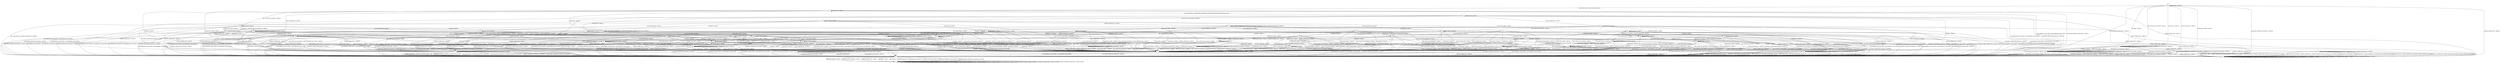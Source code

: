 digraph h10 {
s0 [label="s0"];
s1 [label="s1"];
s2 [label="s2"];
s6 [label="s6"];
s13 [label="s13"];
s41 [label="s41"];
s3 [label="s3"];
s4 [label="s4"];
s7 [label="s7"];
s8 [label="s8"];
s9 [label="s9"];
s20 [label="s20"];
s30 [label="s30"];
s5 [label="s5"];
s10 [label="s10"];
s14 [label="s14"];
s21 [label="s21"];
s25 [label="s25"];
s26 [label="s26"];
s29 [label="s29"];
s34 [label="s34"];
s11 [label="s11"];
s15 [label="s15"];
s22 [label="s22"];
s28 [label="s28"];
s31 [label="s31"];
s32 [label="s32"];
s37 [label="s37"];
s39 [label="s39"];
s53 [label="s53"];
s12 [label="s12"];
s16 [label="s16"];
s17 [label="s17"];
s23 [label="s23"];
s24 [label="s24"];
s27 [label="s27"];
s35 [label="s35"];
s36 [label="s36"];
s38 [label="s38"];
s42 [label="s42"];
s44 [label="s44"];
s46 [label="s46"];
s51 [label="s51"];
s18 [label="s18"];
s33 [label="s33"];
s40 [label="s40"];
s43 [label="s43"];
s45 [label="s45"];
s47 [label="s47"];
s48 [label="s48"];
s49 [label="s49"];
s54 [label="s54"];
s19 [label="s19"];
s50 [label="s50"];
s52 [label="s52"];
s0 -> s1 [label="RSA_CLIENT_HELLO / HELLO_VERIFY_REQUEST"];
s0 -> s2 [label="RSA_CLIENT_KEY_EXCHANGE / TIMEOUT"];
s0 -> s13 [label="CHANGE_CIPHER_SPEC / TIMEOUT"];
s0 -> s41 [label="FINISHED / TIMEOUT"];
s0 -> s0 [label="APPLICATION / TIMEOUT"];
s0 -> s2 [label="CERTIFICATE / TIMEOUT"];
s0 -> s2 [label="EMPTY_CERTIFICATE / TIMEOUT"];
s0 -> s41 [label="CERTIFICATE_VERIFY / TIMEOUT"];
s0 -> s6 [label="Alert(WARNING,CLOSE_NOTIFY) / TIMEOUT"];
s0 -> s6 [label="Alert(FATAL,UNEXPECTED_MESSAGE) / TIMEOUT"];
s1 -> s3 [label="RSA_CLIENT_HELLO / SERVER_HELLO,CERTIFICATE,CERTIFICATE_REQUEST,SERVER_HELLO_DONE"];
s1 -> s4 [label="RSA_CLIENT_KEY_EXCHANGE / TIMEOUT"];
s1 -> s13 [label="CHANGE_CIPHER_SPEC / TIMEOUT"];
s1 -> s8 [label="FINISHED / TIMEOUT"];
s1 -> s1 [label="APPLICATION / TIMEOUT"];
s1 -> s20 [label="CERTIFICATE / TIMEOUT"];
s1 -> s30 [label="EMPTY_CERTIFICATE / TIMEOUT"];
s1 -> s8 [label="CERTIFICATE_VERIFY / TIMEOUT"];
s1 -> s6 [label="Alert(WARNING,CLOSE_NOTIFY) / Alert(WARNING,CLOSE_NOTIFY)"];
s1 -> s6 [label="Alert(FATAL,UNEXPECTED_MESSAGE) / TIMEOUT"];
s2 -> s2 [label="RSA_CLIENT_HELLO / TIMEOUT"];
s2 -> s41 [label="RSA_CLIENT_KEY_EXCHANGE / TIMEOUT"];
s2 -> s9 [label="CHANGE_CIPHER_SPEC / TIMEOUT"];
s2 -> s41 [label="FINISHED / TIMEOUT"];
s2 -> s2 [label="APPLICATION / TIMEOUT"];
s2 -> s2 [label="CERTIFICATE / TIMEOUT"];
s2 -> s2 [label="EMPTY_CERTIFICATE / TIMEOUT"];
s2 -> s41 [label="CERTIFICATE_VERIFY / TIMEOUT"];
s2 -> s6 [label="Alert(WARNING,CLOSE_NOTIFY) / TIMEOUT"];
s2 -> s6 [label="Alert(FATAL,UNEXPECTED_MESSAGE) / TIMEOUT"];
s6 -> s7 [label="RSA_CLIENT_HELLO / TIMEOUT"];
s6 -> s7 [label="RSA_CLIENT_KEY_EXCHANGE / TIMEOUT"];
s6 -> s7 [label="CHANGE_CIPHER_SPEC / TIMEOUT"];
s6 -> s7 [label="FINISHED / TIMEOUT"];
s6 -> s7 [label="APPLICATION / TIMEOUT"];
s6 -> s7 [label="CERTIFICATE / TIMEOUT"];
s6 -> s7 [label="EMPTY_CERTIFICATE / TIMEOUT"];
s6 -> s7 [label="CERTIFICATE_VERIFY / TIMEOUT"];
s6 -> s7 [label="Alert(WARNING,CLOSE_NOTIFY) / TIMEOUT"];
s6 -> s7 [label="Alert(FATAL,UNEXPECTED_MESSAGE) / TIMEOUT"];
s13 -> s13 [label="RSA_CLIENT_HELLO / TIMEOUT"];
s13 -> s13 [label="RSA_CLIENT_KEY_EXCHANGE / TIMEOUT"];
s13 -> s13 [label="CHANGE_CIPHER_SPEC / TIMEOUT"];
s13 -> s13 [label="FINISHED / TIMEOUT"];
s13 -> s13 [label="APPLICATION / TIMEOUT"];
s13 -> s13 [label="CERTIFICATE / TIMEOUT"];
s13 -> s13 [label="EMPTY_CERTIFICATE / TIMEOUT"];
s13 -> s13 [label="CERTIFICATE_VERIFY / TIMEOUT"];
s13 -> s13 [label="Alert(WARNING,CLOSE_NOTIFY) / TIMEOUT"];
s13 -> s13 [label="Alert(FATAL,UNEXPECTED_MESSAGE) / TIMEOUT"];
s41 -> s41 [label="RSA_CLIENT_HELLO / TIMEOUT"];
s41 -> s41 [label="RSA_CLIENT_KEY_EXCHANGE / TIMEOUT"];
s41 -> s13 [label="CHANGE_CIPHER_SPEC / TIMEOUT"];
s41 -> s41 [label="FINISHED / TIMEOUT"];
s41 -> s41 [label="APPLICATION / TIMEOUT"];
s41 -> s41 [label="CERTIFICATE / TIMEOUT"];
s41 -> s41 [label="EMPTY_CERTIFICATE / TIMEOUT"];
s41 -> s41 [label="CERTIFICATE_VERIFY / TIMEOUT"];
s41 -> s6 [label="Alert(WARNING,CLOSE_NOTIFY) / TIMEOUT"];
s41 -> s6 [label="Alert(FATAL,UNEXPECTED_MESSAGE) / TIMEOUT"];
s3 -> s6 [label="RSA_CLIENT_HELLO / Alert(FATAL,UNEXPECTED_MESSAGE)"];
s3 -> s10 [label="RSA_CLIENT_KEY_EXCHANGE / TIMEOUT"];
s3 -> s13 [label="CHANGE_CIPHER_SPEC / TIMEOUT"];
s3 -> s8 [label="FINISHED / TIMEOUT"];
s3 -> s3 [label="APPLICATION / TIMEOUT"];
s3 -> s20 [label="CERTIFICATE / TIMEOUT"];
s3 -> s25 [label="EMPTY_CERTIFICATE / TIMEOUT"];
s3 -> s8 [label="CERTIFICATE_VERIFY / TIMEOUT"];
s3 -> s6 [label="Alert(WARNING,CLOSE_NOTIFY) / Alert(WARNING,CLOSE_NOTIFY)"];
s3 -> s6 [label="Alert(FATAL,UNEXPECTED_MESSAGE) / TIMEOUT"];
s4 -> s26 [label="RSA_CLIENT_HELLO / TIMEOUT"];
s4 -> s8 [label="RSA_CLIENT_KEY_EXCHANGE / TIMEOUT"];
s4 -> s5 [label="CHANGE_CIPHER_SPEC / TIMEOUT"];
s4 -> s14 [label="FINISHED / TIMEOUT"];
s4 -> s4 [label="APPLICATION / TIMEOUT"];
s4 -> s30 [label="CERTIFICATE / TIMEOUT"];
s4 -> s30 [label="EMPTY_CERTIFICATE / TIMEOUT"];
s4 -> s21 [label="CERTIFICATE_VERIFY / TIMEOUT"];
s4 -> s6 [label="Alert(WARNING,CLOSE_NOTIFY) / Alert(WARNING,CLOSE_NOTIFY)"];
s4 -> s6 [label="Alert(FATAL,UNEXPECTED_MESSAGE) / TIMEOUT"];
s7 -> s7 [label="RSA_CLIENT_HELLO / SOCKET_CLOSED"];
s7 -> s7 [label="RSA_CLIENT_KEY_EXCHANGE / SOCKET_CLOSED"];
s7 -> s7 [label="CHANGE_CIPHER_SPEC / SOCKET_CLOSED"];
s7 -> s7 [label="FINISHED / SOCKET_CLOSED"];
s7 -> s7 [label="APPLICATION / SOCKET_CLOSED"];
s7 -> s7 [label="CERTIFICATE / SOCKET_CLOSED"];
s7 -> s7 [label="EMPTY_CERTIFICATE / SOCKET_CLOSED"];
s7 -> s7 [label="CERTIFICATE_VERIFY / SOCKET_CLOSED"];
s7 -> s7 [label="Alert(WARNING,CLOSE_NOTIFY) / SOCKET_CLOSED"];
s7 -> s7 [label="Alert(FATAL,UNEXPECTED_MESSAGE) / SOCKET_CLOSED"];
s8 -> s8 [label="RSA_CLIENT_HELLO / TIMEOUT"];
s8 -> s8 [label="RSA_CLIENT_KEY_EXCHANGE / TIMEOUT"];
s8 -> s13 [label="CHANGE_CIPHER_SPEC / TIMEOUT"];
s8 -> s8 [label="FINISHED / TIMEOUT"];
s8 -> s8 [label="APPLICATION / TIMEOUT"];
s8 -> s8 [label="CERTIFICATE / TIMEOUT"];
s8 -> s8 [label="EMPTY_CERTIFICATE / TIMEOUT"];
s8 -> s8 [label="CERTIFICATE_VERIFY / TIMEOUT"];
s8 -> s6 [label="Alert(WARNING,CLOSE_NOTIFY) / Alert(WARNING,CLOSE_NOTIFY)"];
s8 -> s6 [label="Alert(FATAL,UNEXPECTED_MESSAGE) / TIMEOUT"];
s9 -> s6 [label="RSA_CLIENT_HELLO / TIMEOUT"];
s9 -> s6 [label="RSA_CLIENT_KEY_EXCHANGE / TIMEOUT"];
s9 -> s13 [label="CHANGE_CIPHER_SPEC / TIMEOUT"];
s9 -> s6 [label="FINISHED / TIMEOUT"];
s9 -> s9 [label="APPLICATION / TIMEOUT"];
s9 -> s6 [label="CERTIFICATE / TIMEOUT"];
s9 -> s6 [label="EMPTY_CERTIFICATE / TIMEOUT"];
s9 -> s6 [label="CERTIFICATE_VERIFY / TIMEOUT"];
s9 -> s9 [label="Alert(WARNING,CLOSE_NOTIFY) / TIMEOUT"];
s9 -> s9 [label="Alert(FATAL,UNEXPECTED_MESSAGE) / TIMEOUT"];
s20 -> s20 [label="RSA_CLIENT_HELLO / TIMEOUT"];
s20 -> s20 [label="RSA_CLIENT_KEY_EXCHANGE / TIMEOUT"];
s20 -> s13 [label="CHANGE_CIPHER_SPEC / TIMEOUT"];
s20 -> s29 [label="FINISHED / TIMEOUT"];
s20 -> s20 [label="APPLICATION / TIMEOUT"];
s20 -> s8 [label="CERTIFICATE / TIMEOUT"];
s20 -> s8 [label="EMPTY_CERTIFICATE / TIMEOUT"];
s20 -> s34 [label="CERTIFICATE_VERIFY / TIMEOUT"];
s20 -> s6 [label="Alert(WARNING,CLOSE_NOTIFY) / Alert(WARNING,CLOSE_NOTIFY)"];
s20 -> s6 [label="Alert(FATAL,UNEXPECTED_MESSAGE) / TIMEOUT"];
s30 -> s38 [label="RSA_CLIENT_HELLO / TIMEOUT"];
s30 -> s30 [label="RSA_CLIENT_KEY_EXCHANGE / TIMEOUT"];
s30 -> s5 [label="CHANGE_CIPHER_SPEC / TIMEOUT"];
s30 -> s37 [label="FINISHED / TIMEOUT"];
s30 -> s30 [label="APPLICATION / TIMEOUT"];
s30 -> s8 [label="CERTIFICATE / TIMEOUT"];
s30 -> s8 [label="EMPTY_CERTIFICATE / TIMEOUT"];
s30 -> s34 [label="CERTIFICATE_VERIFY / TIMEOUT"];
s30 -> s6 [label="Alert(WARNING,CLOSE_NOTIFY) / Alert(WARNING,CLOSE_NOTIFY)"];
s30 -> s6 [label="Alert(FATAL,UNEXPECTED_MESSAGE) / TIMEOUT"];
s5 -> s6 [label="RSA_CLIENT_HELLO / Alert(FATAL,UNEXPECTED_MESSAGE)"];
s5 -> s6 [label="RSA_CLIENT_KEY_EXCHANGE / Alert(FATAL,UNEXPECTED_MESSAGE)"];
s5 -> s13 [label="CHANGE_CIPHER_SPEC / TIMEOUT"];
s5 -> s6 [label="FINISHED / Alert(FATAL,UNEXPECTED_MESSAGE)"];
s5 -> s5 [label="APPLICATION / TIMEOUT"];
s5 -> s6 [label="CERTIFICATE / Alert(FATAL,UNEXPECTED_MESSAGE)"];
s5 -> s6 [label="EMPTY_CERTIFICATE / Alert(FATAL,UNEXPECTED_MESSAGE)"];
s5 -> s6 [label="CERTIFICATE_VERIFY / Alert(FATAL,UNEXPECTED_MESSAGE)"];
s5 -> s5 [label="Alert(WARNING,CLOSE_NOTIFY) / TIMEOUT"];
s5 -> s5 [label="Alert(FATAL,UNEXPECTED_MESSAGE) / TIMEOUT"];
s10 -> s26 [label="RSA_CLIENT_HELLO / TIMEOUT"];
s10 -> s8 [label="RSA_CLIENT_KEY_EXCHANGE / TIMEOUT"];
s10 -> s11 [label="CHANGE_CIPHER_SPEC / TIMEOUT"];
s10 -> s14 [label="FINISHED / TIMEOUT"];
s10 -> s10 [label="APPLICATION / TIMEOUT"];
s10 -> s15 [label="CERTIFICATE / TIMEOUT"];
s10 -> s31 [label="EMPTY_CERTIFICATE / TIMEOUT"];
s10 -> s22 [label="CERTIFICATE_VERIFY / TIMEOUT"];
s10 -> s6 [label="Alert(WARNING,CLOSE_NOTIFY) / Alert(WARNING,CLOSE_NOTIFY)"];
s10 -> s6 [label="Alert(FATAL,UNEXPECTED_MESSAGE) / TIMEOUT"];
s14 -> s32 [label="RSA_CLIENT_HELLO / TIMEOUT"];
s14 -> s8 [label="RSA_CLIENT_KEY_EXCHANGE / TIMEOUT"];
s14 -> s5 [label="CHANGE_CIPHER_SPEC / TIMEOUT"];
s14 -> s8 [label="FINISHED / TIMEOUT"];
s14 -> s14 [label="APPLICATION / TIMEOUT"];
s14 -> s37 [label="CERTIFICATE / TIMEOUT"];
s14 -> s37 [label="EMPTY_CERTIFICATE / TIMEOUT"];
s14 -> s28 [label="CERTIFICATE_VERIFY / TIMEOUT"];
s14 -> s6 [label="Alert(WARNING,CLOSE_NOTIFY) / Alert(WARNING,CLOSE_NOTIFY)"];
s14 -> s6 [label="Alert(FATAL,UNEXPECTED_MESSAGE) / TIMEOUT"];
s21 -> s39 [label="RSA_CLIENT_HELLO / TIMEOUT"];
s21 -> s8 [label="RSA_CLIENT_KEY_EXCHANGE / TIMEOUT"];
s21 -> s5 [label="CHANGE_CIPHER_SPEC / TIMEOUT"];
s21 -> s28 [label="FINISHED / TIMEOUT"];
s21 -> s21 [label="APPLICATION / TIMEOUT"];
s21 -> s34 [label="CERTIFICATE / TIMEOUT"];
s21 -> s34 [label="EMPTY_CERTIFICATE / TIMEOUT"];
s21 -> s8 [label="CERTIFICATE_VERIFY / TIMEOUT"];
s21 -> s6 [label="Alert(WARNING,CLOSE_NOTIFY) / Alert(WARNING,CLOSE_NOTIFY)"];
s21 -> s6 [label="Alert(FATAL,UNEXPECTED_MESSAGE) / TIMEOUT"];
s25 -> s38 [label="RSA_CLIENT_HELLO / TIMEOUT"];
s25 -> s31 [label="RSA_CLIENT_KEY_EXCHANGE / TIMEOUT"];
s25 -> s5 [label="CHANGE_CIPHER_SPEC / TIMEOUT"];
s25 -> s37 [label="FINISHED / TIMEOUT"];
s25 -> s25 [label="APPLICATION / TIMEOUT"];
s25 -> s8 [label="CERTIFICATE / TIMEOUT"];
s25 -> s8 [label="EMPTY_CERTIFICATE / TIMEOUT"];
s25 -> s36 [label="CERTIFICATE_VERIFY / TIMEOUT"];
s25 -> s6 [label="Alert(WARNING,CLOSE_NOTIFY) / Alert(WARNING,CLOSE_NOTIFY)"];
s25 -> s6 [label="Alert(FATAL,UNEXPECTED_MESSAGE) / TIMEOUT"];
s26 -> s8 [label="RSA_CLIENT_HELLO / TIMEOUT"];
s26 -> s8 [label="RSA_CLIENT_KEY_EXCHANGE / TIMEOUT"];
s26 -> s5 [label="CHANGE_CIPHER_SPEC / TIMEOUT"];
s26 -> s32 [label="FINISHED / TIMEOUT"];
s26 -> s26 [label="APPLICATION / TIMEOUT"];
s26 -> s38 [label="CERTIFICATE / TIMEOUT"];
s26 -> s38 [label="EMPTY_CERTIFICATE / TIMEOUT"];
s26 -> s39 [label="CERTIFICATE_VERIFY / TIMEOUT"];
s26 -> s6 [label="Alert(WARNING,CLOSE_NOTIFY) / Alert(WARNING,CLOSE_NOTIFY)"];
s26 -> s6 [label="Alert(FATAL,UNEXPECTED_MESSAGE) / TIMEOUT"];
s29 -> s29 [label="RSA_CLIENT_HELLO / TIMEOUT"];
s29 -> s29 [label="RSA_CLIENT_KEY_EXCHANGE / TIMEOUT"];
s29 -> s13 [label="CHANGE_CIPHER_SPEC / TIMEOUT"];
s29 -> s8 [label="FINISHED / TIMEOUT"];
s29 -> s29 [label="APPLICATION / TIMEOUT"];
s29 -> s8 [label="CERTIFICATE / TIMEOUT"];
s29 -> s8 [label="EMPTY_CERTIFICATE / TIMEOUT"];
s29 -> s46 [label="CERTIFICATE_VERIFY / TIMEOUT"];
s29 -> s6 [label="Alert(WARNING,CLOSE_NOTIFY) / Alert(WARNING,CLOSE_NOTIFY)"];
s29 -> s6 [label="Alert(FATAL,UNEXPECTED_MESSAGE) / TIMEOUT"];
s34 -> s53 [label="RSA_CLIENT_HELLO / TIMEOUT"];
s34 -> s34 [label="RSA_CLIENT_KEY_EXCHANGE / TIMEOUT"];
s34 -> s5 [label="CHANGE_CIPHER_SPEC / TIMEOUT"];
s34 -> s46 [label="FINISHED / TIMEOUT"];
s34 -> s34 [label="APPLICATION / TIMEOUT"];
s34 -> s8 [label="CERTIFICATE / TIMEOUT"];
s34 -> s8 [label="EMPTY_CERTIFICATE / TIMEOUT"];
s34 -> s8 [label="CERTIFICATE_VERIFY / TIMEOUT"];
s34 -> s6 [label="Alert(WARNING,CLOSE_NOTIFY) / Alert(WARNING,CLOSE_NOTIFY)"];
s34 -> s6 [label="Alert(FATAL,UNEXPECTED_MESSAGE) / TIMEOUT"];
s11 -> s42 [label="RSA_CLIENT_HELLO / TIMEOUT"];
s11 -> s8 [label="RSA_CLIENT_KEY_EXCHANGE / TIMEOUT"];
s11 -> s13 [label="CHANGE_CIPHER_SPEC / TIMEOUT"];
s11 -> s12 [label="FINISHED / CHANGE_CIPHER_SPEC,FINISHED,CHANGE_CIPHER_SPEC,FINISHED"];
s11 -> s11 [label="APPLICATION / TIMEOUT"];
s11 -> s16 [label="CERTIFICATE / TIMEOUT"];
s11 -> s23 [label="EMPTY_CERTIFICATE / TIMEOUT"];
s11 -> s27 [label="CERTIFICATE_VERIFY / TIMEOUT"];
s11 -> s11 [label="Alert(WARNING,CLOSE_NOTIFY) / TIMEOUT"];
s11 -> s11 [label="Alert(FATAL,UNEXPECTED_MESSAGE) / TIMEOUT"];
s15 -> s38 [label="RSA_CLIENT_HELLO / TIMEOUT"];
s15 -> s8 [label="RSA_CLIENT_KEY_EXCHANGE / TIMEOUT"];
s15 -> s17 [label="CHANGE_CIPHER_SPEC / TIMEOUT"];
s15 -> s37 [label="FINISHED / TIMEOUT"];
s15 -> s15 [label="APPLICATION / TIMEOUT"];
s15 -> s8 [label="CERTIFICATE / TIMEOUT"];
s15 -> s8 [label="EMPTY_CERTIFICATE / TIMEOUT"];
s15 -> s15 [label="CERTIFICATE_VERIFY / TIMEOUT"];
s15 -> s6 [label="Alert(WARNING,CLOSE_NOTIFY) / Alert(WARNING,CLOSE_NOTIFY)"];
s15 -> s6 [label="Alert(FATAL,UNEXPECTED_MESSAGE) / TIMEOUT"];
s22 -> s35 [label="RSA_CLIENT_HELLO / TIMEOUT"];
s22 -> s8 [label="RSA_CLIENT_KEY_EXCHANGE / TIMEOUT"];
s22 -> s24 [label="CHANGE_CIPHER_SPEC / TIMEOUT"];
s22 -> s44 [label="FINISHED / TIMEOUT"];
s22 -> s22 [label="APPLICATION / TIMEOUT"];
s22 -> s36 [label="CERTIFICATE / TIMEOUT"];
s22 -> s36 [label="EMPTY_CERTIFICATE / TIMEOUT"];
s22 -> s8 [label="CERTIFICATE_VERIFY / TIMEOUT"];
s22 -> s6 [label="Alert(WARNING,CLOSE_NOTIFY) / Alert(WARNING,CLOSE_NOTIFY)"];
s22 -> s6 [label="Alert(FATAL,UNEXPECTED_MESSAGE) / TIMEOUT"];
s28 -> s39 [label="RSA_CLIENT_HELLO / TIMEOUT"];
s28 -> s8 [label="RSA_CLIENT_KEY_EXCHANGE / TIMEOUT"];
s28 -> s5 [label="CHANGE_CIPHER_SPEC / TIMEOUT"];
s28 -> s8 [label="FINISHED / TIMEOUT"];
s28 -> s28 [label="APPLICATION / TIMEOUT"];
s28 -> s46 [label="CERTIFICATE / TIMEOUT"];
s28 -> s46 [label="EMPTY_CERTIFICATE / TIMEOUT"];
s28 -> s8 [label="CERTIFICATE_VERIFY / TIMEOUT"];
s28 -> s6 [label="Alert(WARNING,CLOSE_NOTIFY) / Alert(WARNING,CLOSE_NOTIFY)"];
s28 -> s6 [label="Alert(FATAL,UNEXPECTED_MESSAGE) / TIMEOUT"];
s31 -> s38 [label="RSA_CLIENT_HELLO / TIMEOUT"];
s31 -> s8 [label="RSA_CLIENT_KEY_EXCHANGE / TIMEOUT"];
s31 -> s17 [label="CHANGE_CIPHER_SPEC / TIMEOUT"];
s31 -> s37 [label="FINISHED / TIMEOUT"];
s31 -> s31 [label="APPLICATION / TIMEOUT"];
s31 -> s8 [label="CERTIFICATE / TIMEOUT"];
s31 -> s8 [label="EMPTY_CERTIFICATE / TIMEOUT"];
s31 -> s36 [label="CERTIFICATE_VERIFY / TIMEOUT"];
s31 -> s6 [label="Alert(WARNING,CLOSE_NOTIFY) / Alert(WARNING,CLOSE_NOTIFY)"];
s31 -> s6 [label="Alert(FATAL,UNEXPECTED_MESSAGE) / TIMEOUT"];
s32 -> s8 [label="RSA_CLIENT_HELLO / TIMEOUT"];
s32 -> s8 [label="RSA_CLIENT_KEY_EXCHANGE / TIMEOUT"];
s32 -> s5 [label="CHANGE_CIPHER_SPEC / TIMEOUT"];
s32 -> s8 [label="FINISHED / TIMEOUT"];
s32 -> s32 [label="APPLICATION / TIMEOUT"];
s32 -> s51 [label="CERTIFICATE / TIMEOUT"];
s32 -> s51 [label="EMPTY_CERTIFICATE / TIMEOUT"];
s32 -> s39 [label="CERTIFICATE_VERIFY / TIMEOUT"];
s32 -> s6 [label="Alert(WARNING,CLOSE_NOTIFY) / Alert(WARNING,CLOSE_NOTIFY)"];
s32 -> s6 [label="Alert(FATAL,UNEXPECTED_MESSAGE) / TIMEOUT"];
s37 -> s51 [label="RSA_CLIENT_HELLO / TIMEOUT"];
s37 -> s8 [label="RSA_CLIENT_KEY_EXCHANGE / TIMEOUT"];
s37 -> s5 [label="CHANGE_CIPHER_SPEC / TIMEOUT"];
s37 -> s8 [label="FINISHED / TIMEOUT"];
s37 -> s37 [label="APPLICATION / TIMEOUT"];
s37 -> s8 [label="CERTIFICATE / TIMEOUT"];
s37 -> s8 [label="EMPTY_CERTIFICATE / TIMEOUT"];
s37 -> s46 [label="CERTIFICATE_VERIFY / TIMEOUT"];
s37 -> s6 [label="Alert(WARNING,CLOSE_NOTIFY) / Alert(WARNING,CLOSE_NOTIFY)"];
s37 -> s6 [label="Alert(FATAL,UNEXPECTED_MESSAGE) / TIMEOUT"];
s39 -> s8 [label="RSA_CLIENT_HELLO / TIMEOUT"];
s39 -> s8 [label="RSA_CLIENT_KEY_EXCHANGE / TIMEOUT"];
s39 -> s5 [label="CHANGE_CIPHER_SPEC / TIMEOUT"];
s39 -> s39 [label="FINISHED / TIMEOUT"];
s39 -> s39 [label="APPLICATION / TIMEOUT"];
s39 -> s53 [label="CERTIFICATE / TIMEOUT"];
s39 -> s53 [label="EMPTY_CERTIFICATE / TIMEOUT"];
s39 -> s8 [label="CERTIFICATE_VERIFY / TIMEOUT"];
s39 -> s6 [label="Alert(WARNING,CLOSE_NOTIFY) / Alert(WARNING,CLOSE_NOTIFY)"];
s39 -> s6 [label="Alert(FATAL,UNEXPECTED_MESSAGE) / TIMEOUT"];
s53 -> s8 [label="RSA_CLIENT_HELLO / TIMEOUT"];
s53 -> s53 [label="RSA_CLIENT_KEY_EXCHANGE / TIMEOUT"];
s53 -> s5 [label="CHANGE_CIPHER_SPEC / TIMEOUT"];
s53 -> s53 [label="FINISHED / TIMEOUT"];
s53 -> s53 [label="APPLICATION / TIMEOUT"];
s53 -> s8 [label="CERTIFICATE / TIMEOUT"];
s53 -> s8 [label="EMPTY_CERTIFICATE / TIMEOUT"];
s53 -> s8 [label="CERTIFICATE_VERIFY / TIMEOUT"];
s53 -> s6 [label="Alert(WARNING,CLOSE_NOTIFY) / Alert(WARNING,CLOSE_NOTIFY)"];
s53 -> s6 [label="Alert(FATAL,UNEXPECTED_MESSAGE) / TIMEOUT"];
s12 -> s12 [label="RSA_CLIENT_HELLO / TIMEOUT"];
s12 -> s12 [label="RSA_CLIENT_KEY_EXCHANGE / TIMEOUT"];
s12 -> s13 [label="CHANGE_CIPHER_SPEC / TIMEOUT"];
s12 -> s12 [label="FINISHED / TIMEOUT"];
s12 -> s6 [label="APPLICATION / APPLICATION"];
s12 -> s12 [label="CERTIFICATE / TIMEOUT"];
s12 -> s12 [label="EMPTY_CERTIFICATE / TIMEOUT"];
s12 -> s12 [label="CERTIFICATE_VERIFY / TIMEOUT"];
s12 -> s6 [label="Alert(WARNING,CLOSE_NOTIFY) / TIMEOUT"];
s12 -> s6 [label="Alert(FATAL,UNEXPECTED_MESSAGE) / TIMEOUT"];
s16 -> s43 [label="RSA_CLIENT_HELLO / TIMEOUT"];
s16 -> s8 [label="RSA_CLIENT_KEY_EXCHANGE / TIMEOUT"];
s16 -> s5 [label="CHANGE_CIPHER_SPEC / TIMEOUT"];
s16 -> s18 [label="FINISHED / TIMEOUT"];
s16 -> s8 [label="APPLICATION / TIMEOUT"];
s16 -> s8 [label="CERTIFICATE / TIMEOUT"];
s16 -> s8 [label="EMPTY_CERTIFICATE / TIMEOUT"];
s16 -> s33 [label="CERTIFICATE_VERIFY / TIMEOUT"];
s16 -> s6 [label="Alert(WARNING,CLOSE_NOTIFY) / Alert(WARNING,CLOSE_NOTIFY)"];
s16 -> s6 [label="Alert(FATAL,UNEXPECTED_MESSAGE) / TIMEOUT"];
s17 -> s8 [label="RSA_CLIENT_HELLO / TIMEOUT"];
s17 -> s8 [label="RSA_CLIENT_KEY_EXCHANGE / TIMEOUT"];
s17 -> s13 [label="CHANGE_CIPHER_SPEC / TIMEOUT"];
s17 -> s12 [label="FINISHED / CHANGE_CIPHER_SPEC,FINISHED,CHANGE_CIPHER_SPEC,FINISHED"];
s17 -> s17 [label="APPLICATION / TIMEOUT"];
s17 -> s8 [label="CERTIFICATE / TIMEOUT"];
s17 -> s8 [label="EMPTY_CERTIFICATE / TIMEOUT"];
s17 -> s8 [label="CERTIFICATE_VERIFY / TIMEOUT"];
s17 -> s17 [label="Alert(WARNING,CLOSE_NOTIFY) / TIMEOUT"];
s17 -> s17 [label="Alert(FATAL,UNEXPECTED_MESSAGE) / TIMEOUT"];
s23 -> s43 [label="RSA_CLIENT_HELLO / TIMEOUT"];
s23 -> s8 [label="RSA_CLIENT_KEY_EXCHANGE / TIMEOUT"];
s23 -> s5 [label="CHANGE_CIPHER_SPEC / TIMEOUT"];
s23 -> s18 [label="FINISHED / TIMEOUT"];
s23 -> s8 [label="APPLICATION / TIMEOUT"];
s23 -> s8 [label="CERTIFICATE / TIMEOUT"];
s23 -> s8 [label="EMPTY_CERTIFICATE / TIMEOUT"];
s23 -> s40 [label="CERTIFICATE_VERIFY / TIMEOUT"];
s23 -> s6 [label="Alert(WARNING,CLOSE_NOTIFY) / Alert(WARNING,CLOSE_NOTIFY)"];
s23 -> s6 [label="Alert(FATAL,UNEXPECTED_MESSAGE) / TIMEOUT"];
s24 -> s6 [label="RSA_CLIENT_HELLO / Alert(FATAL,HANDSHAKE_FAILURE)"];
s24 -> s6 [label="RSA_CLIENT_KEY_EXCHANGE / Alert(FATAL,HANDSHAKE_FAILURE)"];
s24 -> s13 [label="CHANGE_CIPHER_SPEC / TIMEOUT"];
s24 -> s6 [label="FINISHED / Alert(FATAL,HANDSHAKE_FAILURE)"];
s24 -> s24 [label="APPLICATION / TIMEOUT"];
s24 -> s6 [label="CERTIFICATE / Alert(FATAL,HANDSHAKE_FAILURE)"];
s24 -> s6 [label="EMPTY_CERTIFICATE / Alert(FATAL,HANDSHAKE_FAILURE)"];
s24 -> s6 [label="CERTIFICATE_VERIFY / Alert(FATAL,HANDSHAKE_FAILURE)"];
s24 -> s24 [label="Alert(WARNING,CLOSE_NOTIFY) / TIMEOUT"];
s24 -> s24 [label="Alert(FATAL,UNEXPECTED_MESSAGE) / TIMEOUT"];
s27 -> s45 [label="RSA_CLIENT_HELLO / TIMEOUT"];
s27 -> s8 [label="RSA_CLIENT_KEY_EXCHANGE / TIMEOUT"];
s27 -> s24 [label="CHANGE_CIPHER_SPEC / TIMEOUT"];
s27 -> s27 [label="FINISHED / TIMEOUT"];
s27 -> s8 [label="APPLICATION / TIMEOUT"];
s27 -> s40 [label="CERTIFICATE / TIMEOUT"];
s27 -> s40 [label="EMPTY_CERTIFICATE / TIMEOUT"];
s27 -> s8 [label="CERTIFICATE_VERIFY / TIMEOUT"];
s27 -> s6 [label="Alert(WARNING,CLOSE_NOTIFY) / Alert(WARNING,CLOSE_NOTIFY)"];
s27 -> s6 [label="Alert(FATAL,UNEXPECTED_MESSAGE) / TIMEOUT"];
s35 -> s8 [label="RSA_CLIENT_HELLO / TIMEOUT"];
s35 -> s8 [label="RSA_CLIENT_KEY_EXCHANGE / TIMEOUT"];
s35 -> s24 [label="CHANGE_CIPHER_SPEC / TIMEOUT"];
s35 -> s35 [label="FINISHED / TIMEOUT"];
s35 -> s35 [label="APPLICATION / TIMEOUT"];
s35 -> s47 [label="CERTIFICATE / TIMEOUT"];
s35 -> s47 [label="EMPTY_CERTIFICATE / TIMEOUT"];
s35 -> s8 [label="CERTIFICATE_VERIFY / TIMEOUT"];
s35 -> s6 [label="Alert(WARNING,CLOSE_NOTIFY) / Alert(WARNING,CLOSE_NOTIFY)"];
s35 -> s6 [label="Alert(FATAL,UNEXPECTED_MESSAGE) / TIMEOUT"];
s36 -> s47 [label="RSA_CLIENT_HELLO / TIMEOUT"];
s36 -> s8 [label="RSA_CLIENT_KEY_EXCHANGE / TIMEOUT"];
s36 -> s24 [label="CHANGE_CIPHER_SPEC / TIMEOUT"];
s36 -> s54 [label="FINISHED / TIMEOUT"];
s36 -> s36 [label="APPLICATION / TIMEOUT"];
s36 -> s8 [label="CERTIFICATE / TIMEOUT"];
s36 -> s8 [label="EMPTY_CERTIFICATE / TIMEOUT"];
s36 -> s8 [label="CERTIFICATE_VERIFY / TIMEOUT"];
s36 -> s6 [label="Alert(WARNING,CLOSE_NOTIFY) / Alert(WARNING,CLOSE_NOTIFY)"];
s36 -> s6 [label="Alert(FATAL,UNEXPECTED_MESSAGE) / TIMEOUT"];
s38 -> s8 [label="RSA_CLIENT_HELLO / TIMEOUT"];
s38 -> s8 [label="RSA_CLIENT_KEY_EXCHANGE / TIMEOUT"];
s38 -> s5 [label="CHANGE_CIPHER_SPEC / TIMEOUT"];
s38 -> s51 [label="FINISHED / TIMEOUT"];
s38 -> s38 [label="APPLICATION / TIMEOUT"];
s38 -> s8 [label="CERTIFICATE / TIMEOUT"];
s38 -> s8 [label="EMPTY_CERTIFICATE / TIMEOUT"];
s38 -> s53 [label="CERTIFICATE_VERIFY / TIMEOUT"];
s38 -> s6 [label="Alert(WARNING,CLOSE_NOTIFY) / Alert(WARNING,CLOSE_NOTIFY)"];
s38 -> s6 [label="Alert(FATAL,UNEXPECTED_MESSAGE) / TIMEOUT"];
s42 -> s8 [label="RSA_CLIENT_HELLO / TIMEOUT"];
s42 -> s8 [label="RSA_CLIENT_KEY_EXCHANGE / TIMEOUT"];
s42 -> s5 [label="CHANGE_CIPHER_SPEC / TIMEOUT"];
s42 -> s48 [label="FINISHED / TIMEOUT"];
s42 -> s8 [label="APPLICATION / TIMEOUT"];
s42 -> s43 [label="CERTIFICATE / TIMEOUT"];
s42 -> s43 [label="EMPTY_CERTIFICATE / TIMEOUT"];
s42 -> s49 [label="CERTIFICATE_VERIFY / TIMEOUT"];
s42 -> s6 [label="Alert(WARNING,CLOSE_NOTIFY) / Alert(WARNING,CLOSE_NOTIFY)"];
s42 -> s6 [label="Alert(FATAL,UNEXPECTED_MESSAGE) / TIMEOUT"];
s44 -> s35 [label="RSA_CLIENT_HELLO / TIMEOUT"];
s44 -> s8 [label="RSA_CLIENT_KEY_EXCHANGE / TIMEOUT"];
s44 -> s24 [label="CHANGE_CIPHER_SPEC / TIMEOUT"];
s44 -> s8 [label="FINISHED / TIMEOUT"];
s44 -> s44 [label="APPLICATION / TIMEOUT"];
s44 -> s54 [label="CERTIFICATE / TIMEOUT"];
s44 -> s54 [label="EMPTY_CERTIFICATE / TIMEOUT"];
s44 -> s8 [label="CERTIFICATE_VERIFY / TIMEOUT"];
s44 -> s6 [label="Alert(WARNING,CLOSE_NOTIFY) / Alert(WARNING,CLOSE_NOTIFY)"];
s44 -> s6 [label="Alert(FATAL,UNEXPECTED_MESSAGE) / TIMEOUT"];
s46 -> s53 [label="RSA_CLIENT_HELLO / TIMEOUT"];
s46 -> s8 [label="RSA_CLIENT_KEY_EXCHANGE / TIMEOUT"];
s46 -> s5 [label="CHANGE_CIPHER_SPEC / TIMEOUT"];
s46 -> s8 [label="FINISHED / TIMEOUT"];
s46 -> s46 [label="APPLICATION / TIMEOUT"];
s46 -> s8 [label="CERTIFICATE / TIMEOUT"];
s46 -> s8 [label="EMPTY_CERTIFICATE / TIMEOUT"];
s46 -> s8 [label="CERTIFICATE_VERIFY / TIMEOUT"];
s46 -> s6 [label="Alert(WARNING,CLOSE_NOTIFY) / Alert(WARNING,CLOSE_NOTIFY)"];
s46 -> s6 [label="Alert(FATAL,UNEXPECTED_MESSAGE) / TIMEOUT"];
s51 -> s8 [label="RSA_CLIENT_HELLO / TIMEOUT"];
s51 -> s8 [label="RSA_CLIENT_KEY_EXCHANGE / TIMEOUT"];
s51 -> s5 [label="CHANGE_CIPHER_SPEC / TIMEOUT"];
s51 -> s8 [label="FINISHED / TIMEOUT"];
s51 -> s51 [label="APPLICATION / TIMEOUT"];
s51 -> s8 [label="CERTIFICATE / TIMEOUT"];
s51 -> s8 [label="EMPTY_CERTIFICATE / TIMEOUT"];
s51 -> s53 [label="CERTIFICATE_VERIFY / TIMEOUT"];
s51 -> s6 [label="Alert(WARNING,CLOSE_NOTIFY) / Alert(WARNING,CLOSE_NOTIFY)"];
s51 -> s6 [label="Alert(FATAL,UNEXPECTED_MESSAGE) / TIMEOUT"];
s18 -> s18 [label="RSA_CLIENT_HELLO / TIMEOUT"];
s18 -> s8 [label="RSA_CLIENT_KEY_EXCHANGE / TIMEOUT"];
s18 -> s19 [label="CHANGE_CIPHER_SPEC / TIMEOUT"];
s18 -> s8 [label="FINISHED / TIMEOUT"];
s18 -> s8 [label="APPLICATION / TIMEOUT"];
s18 -> s8 [label="CERTIFICATE / TIMEOUT"];
s18 -> s8 [label="EMPTY_CERTIFICATE / TIMEOUT"];
s18 -> s18 [label="CERTIFICATE_VERIFY / TIMEOUT"];
s18 -> s6 [label="Alert(WARNING,CLOSE_NOTIFY) / Alert(WARNING,CLOSE_NOTIFY)"];
s18 -> s6 [label="Alert(FATAL,UNEXPECTED_MESSAGE) / TIMEOUT"];
s33 -> s52 [label="RSA_CLIENT_HELLO / TIMEOUT"];
s33 -> s8 [label="RSA_CLIENT_KEY_EXCHANGE / TIMEOUT"];
s33 -> s5 [label="CHANGE_CIPHER_SPEC / TIMEOUT"];
s33 -> s18 [label="FINISHED / TIMEOUT"];
s33 -> s8 [label="APPLICATION / TIMEOUT"];
s33 -> s8 [label="CERTIFICATE / TIMEOUT"];
s33 -> s8 [label="EMPTY_CERTIFICATE / TIMEOUT"];
s33 -> s8 [label="CERTIFICATE_VERIFY / TIMEOUT"];
s33 -> s6 [label="Alert(WARNING,CLOSE_NOTIFY) / Alert(WARNING,CLOSE_NOTIFY)"];
s33 -> s6 [label="Alert(FATAL,UNEXPECTED_MESSAGE) / TIMEOUT"];
s40 -> s45 [label="RSA_CLIENT_HELLO / TIMEOUT"];
s40 -> s8 [label="RSA_CLIENT_KEY_EXCHANGE / TIMEOUT"];
s40 -> s24 [label="CHANGE_CIPHER_SPEC / TIMEOUT"];
s40 -> s54 [label="FINISHED / TIMEOUT"];
s40 -> s8 [label="APPLICATION / TIMEOUT"];
s40 -> s8 [label="CERTIFICATE / TIMEOUT"];
s40 -> s8 [label="EMPTY_CERTIFICATE / TIMEOUT"];
s40 -> s8 [label="CERTIFICATE_VERIFY / TIMEOUT"];
s40 -> s6 [label="Alert(WARNING,CLOSE_NOTIFY) / Alert(WARNING,CLOSE_NOTIFY)"];
s40 -> s6 [label="Alert(FATAL,UNEXPECTED_MESSAGE) / TIMEOUT"];
s43 -> s8 [label="RSA_CLIENT_HELLO / TIMEOUT"];
s43 -> s8 [label="RSA_CLIENT_KEY_EXCHANGE / TIMEOUT"];
s43 -> s5 [label="CHANGE_CIPHER_SPEC / TIMEOUT"];
s43 -> s50 [label="FINISHED / TIMEOUT"];
s43 -> s8 [label="APPLICATION / TIMEOUT"];
s43 -> s8 [label="CERTIFICATE / TIMEOUT"];
s43 -> s8 [label="EMPTY_CERTIFICATE / TIMEOUT"];
s43 -> s52 [label="CERTIFICATE_VERIFY / TIMEOUT"];
s43 -> s6 [label="Alert(WARNING,CLOSE_NOTIFY) / Alert(WARNING,CLOSE_NOTIFY)"];
s43 -> s6 [label="Alert(FATAL,UNEXPECTED_MESSAGE) / TIMEOUT"];
s45 -> s8 [label="RSA_CLIENT_HELLO / TIMEOUT"];
s45 -> s8 [label="RSA_CLIENT_KEY_EXCHANGE / TIMEOUT"];
s45 -> s24 [label="CHANGE_CIPHER_SPEC / TIMEOUT"];
s45 -> s45 [label="FINISHED / TIMEOUT"];
s45 -> s8 [label="APPLICATION / TIMEOUT"];
s45 -> s45 [label="CERTIFICATE / TIMEOUT"];
s45 -> s45 [label="EMPTY_CERTIFICATE / TIMEOUT"];
s45 -> s8 [label="CERTIFICATE_VERIFY / TIMEOUT"];
s45 -> s6 [label="Alert(WARNING,CLOSE_NOTIFY) / Alert(WARNING,CLOSE_NOTIFY)"];
s45 -> s6 [label="Alert(FATAL,UNEXPECTED_MESSAGE) / TIMEOUT"];
s47 -> s8 [label="RSA_CLIENT_HELLO / TIMEOUT"];
s47 -> s8 [label="RSA_CLIENT_KEY_EXCHANGE / TIMEOUT"];
s47 -> s24 [label="CHANGE_CIPHER_SPEC / TIMEOUT"];
s47 -> s47 [label="FINISHED / TIMEOUT"];
s47 -> s47 [label="APPLICATION / TIMEOUT"];
s47 -> s8 [label="CERTIFICATE / TIMEOUT"];
s47 -> s8 [label="EMPTY_CERTIFICATE / TIMEOUT"];
s47 -> s8 [label="CERTIFICATE_VERIFY / TIMEOUT"];
s47 -> s6 [label="Alert(WARNING,CLOSE_NOTIFY) / Alert(WARNING,CLOSE_NOTIFY)"];
s47 -> s6 [label="Alert(FATAL,UNEXPECTED_MESSAGE) / TIMEOUT"];
s48 -> s8 [label="RSA_CLIENT_HELLO / TIMEOUT"];
s48 -> s8 [label="RSA_CLIENT_KEY_EXCHANGE / TIMEOUT"];
s48 -> s5 [label="CHANGE_CIPHER_SPEC / TIMEOUT"];
s48 -> s8 [label="FINISHED / TIMEOUT"];
s48 -> s8 [label="APPLICATION / TIMEOUT"];
s48 -> s50 [label="CERTIFICATE / TIMEOUT"];
s48 -> s50 [label="EMPTY_CERTIFICATE / TIMEOUT"];
s48 -> s49 [label="CERTIFICATE_VERIFY / TIMEOUT"];
s48 -> s6 [label="Alert(WARNING,CLOSE_NOTIFY) / Alert(WARNING,CLOSE_NOTIFY)"];
s48 -> s6 [label="Alert(FATAL,UNEXPECTED_MESSAGE) / TIMEOUT"];
s49 -> s8 [label="RSA_CLIENT_HELLO / TIMEOUT"];
s49 -> s8 [label="RSA_CLIENT_KEY_EXCHANGE / TIMEOUT"];
s49 -> s5 [label="CHANGE_CIPHER_SPEC / TIMEOUT"];
s49 -> s49 [label="FINISHED / TIMEOUT"];
s49 -> s8 [label="APPLICATION / TIMEOUT"];
s49 -> s52 [label="CERTIFICATE / TIMEOUT"];
s49 -> s52 [label="EMPTY_CERTIFICATE / TIMEOUT"];
s49 -> s8 [label="CERTIFICATE_VERIFY / TIMEOUT"];
s49 -> s6 [label="Alert(WARNING,CLOSE_NOTIFY) / Alert(WARNING,CLOSE_NOTIFY)"];
s49 -> s6 [label="Alert(FATAL,UNEXPECTED_MESSAGE) / TIMEOUT"];
s54 -> s47 [label="RSA_CLIENT_HELLO / TIMEOUT"];
s54 -> s8 [label="RSA_CLIENT_KEY_EXCHANGE / TIMEOUT"];
s54 -> s24 [label="CHANGE_CIPHER_SPEC / TIMEOUT"];
s54 -> s8 [label="FINISHED / TIMEOUT"];
s54 -> s54 [label="APPLICATION / TIMEOUT"];
s54 -> s8 [label="CERTIFICATE / TIMEOUT"];
s54 -> s8 [label="EMPTY_CERTIFICATE / TIMEOUT"];
s54 -> s8 [label="CERTIFICATE_VERIFY / TIMEOUT"];
s54 -> s6 [label="Alert(WARNING,CLOSE_NOTIFY) / Alert(WARNING,CLOSE_NOTIFY)"];
s54 -> s6 [label="Alert(FATAL,UNEXPECTED_MESSAGE) / TIMEOUT"];
s19 -> s13 [label="RSA_CLIENT_HELLO / CHANGE_CIPHER_SPEC,FINISHED,CHANGE_CIPHER_SPEC,FINISHED"];
s19 -> s13 [label="RSA_CLIENT_KEY_EXCHANGE / CHANGE_CIPHER_SPEC,UNKNOWN_MESSAGE,CHANGE_CIPHER_SPEC,UNKNOWN_MESSAGE"];
s19 -> s13 [label="CHANGE_CIPHER_SPEC / TIMEOUT"];
s19 -> s13 [label="FINISHED / CHANGE_CIPHER_SPEC,FINISHED,CHANGE_CIPHER_SPEC,FINISHED"];
s19 -> s19 [label="APPLICATION / TIMEOUT"];
s19 -> s13 [label="CERTIFICATE / CHANGE_CIPHER_SPEC,FINISHED,CHANGE_CIPHER_SPEC,FINISHED"];
s19 -> s13 [label="EMPTY_CERTIFICATE / CHANGE_CIPHER_SPEC,FINISHED,CHANGE_CIPHER_SPEC,FINISHED"];
s19 -> s13 [label="CERTIFICATE_VERIFY / CHANGE_CIPHER_SPEC,FINISHED,CHANGE_CIPHER_SPEC,FINISHED"];
s19 -> s19 [label="Alert(WARNING,CLOSE_NOTIFY) / TIMEOUT"];
s19 -> s19 [label="Alert(FATAL,UNEXPECTED_MESSAGE) / TIMEOUT"];
s50 -> s8 [label="RSA_CLIENT_HELLO / TIMEOUT"];
s50 -> s8 [label="RSA_CLIENT_KEY_EXCHANGE / TIMEOUT"];
s50 -> s5 [label="CHANGE_CIPHER_SPEC / TIMEOUT"];
s50 -> s8 [label="FINISHED / TIMEOUT"];
s50 -> s8 [label="APPLICATION / TIMEOUT"];
s50 -> s8 [label="CERTIFICATE / TIMEOUT"];
s50 -> s8 [label="EMPTY_CERTIFICATE / TIMEOUT"];
s50 -> s52 [label="CERTIFICATE_VERIFY / TIMEOUT"];
s50 -> s6 [label="Alert(WARNING,CLOSE_NOTIFY) / Alert(WARNING,CLOSE_NOTIFY)"];
s50 -> s6 [label="Alert(FATAL,UNEXPECTED_MESSAGE) / TIMEOUT"];
s52 -> s8 [label="RSA_CLIENT_HELLO / TIMEOUT"];
s52 -> s8 [label="RSA_CLIENT_KEY_EXCHANGE / TIMEOUT"];
s52 -> s5 [label="CHANGE_CIPHER_SPEC / TIMEOUT"];
s52 -> s52 [label="FINISHED / TIMEOUT"];
s52 -> s8 [label="APPLICATION / TIMEOUT"];
s52 -> s8 [label="CERTIFICATE / TIMEOUT"];
s52 -> s8 [label="EMPTY_CERTIFICATE / TIMEOUT"];
s52 -> s8 [label="CERTIFICATE_VERIFY / TIMEOUT"];
s52 -> s6 [label="Alert(WARNING,CLOSE_NOTIFY) / Alert(WARNING,CLOSE_NOTIFY)"];
s52 -> s6 [label="Alert(FATAL,UNEXPECTED_MESSAGE) / TIMEOUT"];
__start0 [shape=none, label=""];
__start0 -> s0 [label=""];
}
